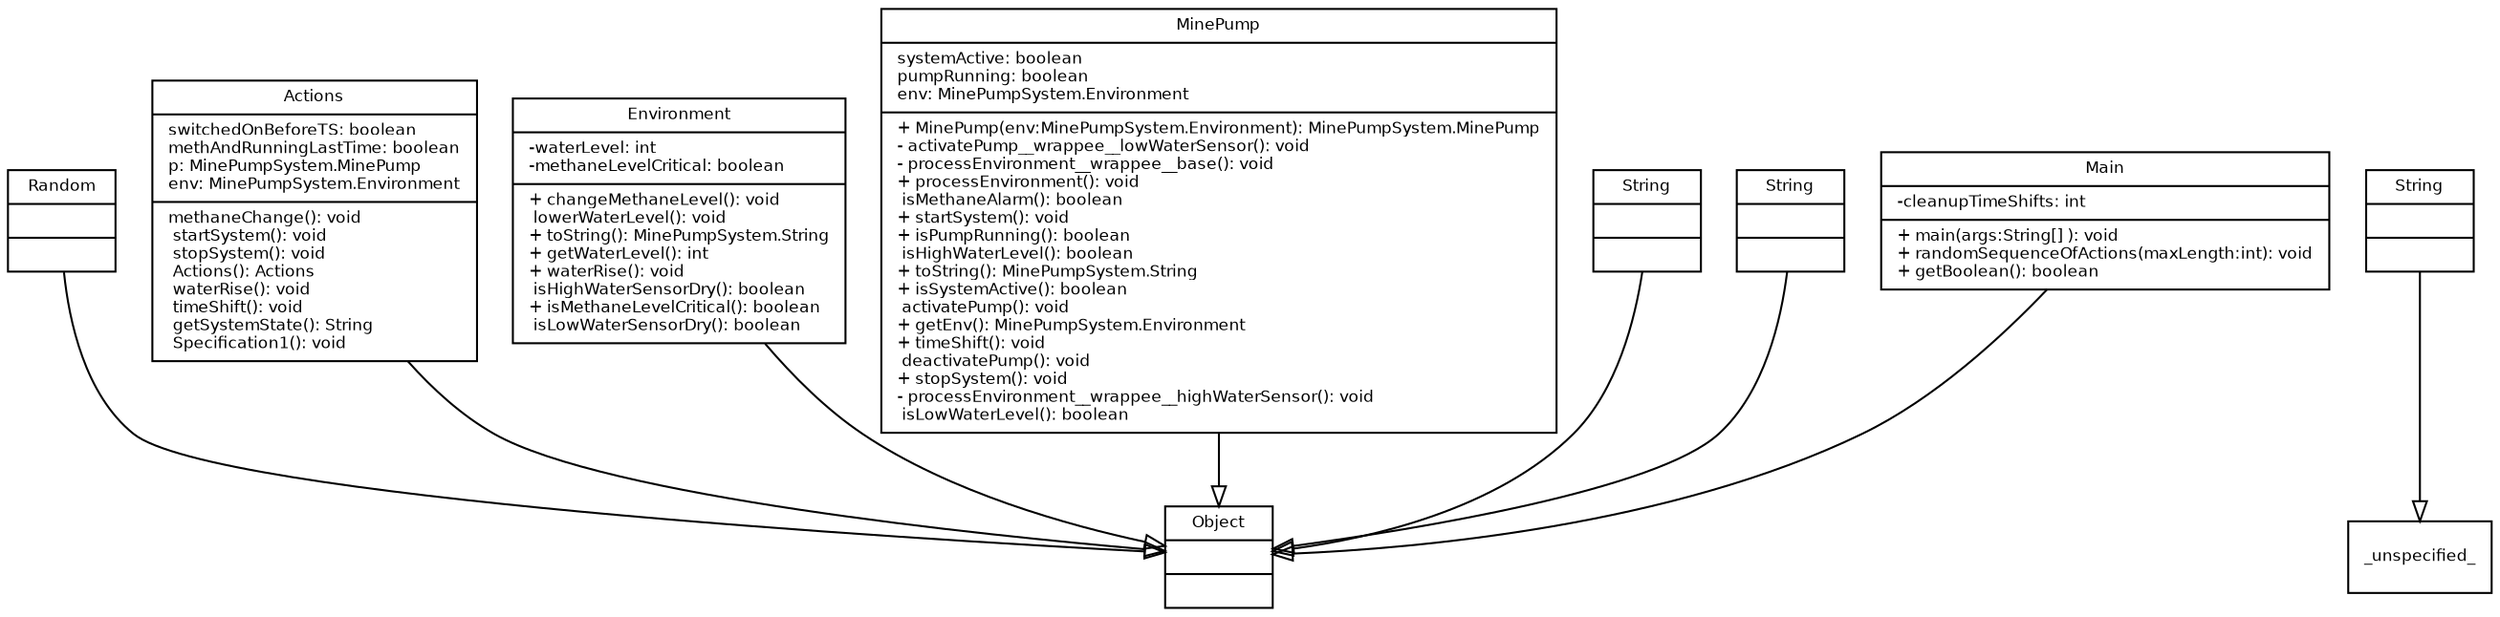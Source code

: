 digraph TypeHierarchy { 
        fontname = "Bitstream Vera Sans"
        fontsize = 8

        node [
                  fontname = "Bitstream Vera Sans"
                  fontsize = 8
                  shape = "record"
        ]

        edge [
                  fontname = "Bitstream Vera Sans"
                  fontsize = 8
        ]

        Random [
                  label = "{Random||}"
        ]

        Actions [
                  label = "{Actions|switchedOnBeforeTS: boolean\lmethAndRunningLastTime: boolean\lp: MinePumpSystem.MinePump\lenv: MinePumpSystem.Environment\l| methaneChange(): void\l startSystem(): void\l stopSystem(): void\l Actions(): Actions\l waterRise(): void\l timeShift(): void\l getSystemState(): String\l Specification1(): void\l}"
        ]

        MinePumpSystem_Environment [
                  label = "{Environment|-waterLevel: int\l-methaneLevelCritical: boolean\l|+ changeMethaneLevel(): void\l lowerWaterLevel(): void\l+ toString(): MinePumpSystem.String\l+ getWaterLevel(): int\l+ waterRise(): void\l isHighWaterSensorDry(): boolean\l+ isMethaneLevelCritical(): boolean\l isLowWaterSensorDry(): boolean\l}"
        ]

        MinePumpSystem_MinePump [
                  label = "{MinePump|systemActive: boolean\lpumpRunning: boolean\lenv: MinePumpSystem.Environment\l|+ MinePump(env:MinePumpSystem.Environment): MinePumpSystem.MinePump\l- activatePump__wrappee__lowWaterSensor(): void\l- processEnvironment__wrappee__base(): void\l+ processEnvironment(): void\l isMethaneAlarm(): boolean\l+ startSystem(): void\l+ isPumpRunning(): boolean\l isHighWaterLevel(): boolean\l+ toString(): MinePumpSystem.String\l+ isSystemActive(): boolean\l activatePump(): void\l+ getEnv(): MinePumpSystem.Environment\l+ timeShift(): void\l deactivatePump(): void\l+ stopSystem(): void\l- processEnvironment__wrappee__highWaterSensor(): void\l isLowWaterLevel(): boolean\l}"
        ]

        String [
                  label = "{String||}"
        ]

        java_lang_String [
                  label = "{String||}"
        ]

        java_lang_Object [
                  label = "{Object||}"
        ]

        MinePumpSystem_String [
                  label = "{String||}"
        ]

        Main [
                  label = "{Main|-cleanupTimeShifts: int\l|+ main(args:String[] ): void\l+ randomSequenceOfActions(maxLength:int): void\l+ getBoolean(): boolean\l}"
        ]

        edge [
                  arrowhead = "empty"
                  style = "solid"
                  arrowtail = "none"
        ]

        Random -> java_lang_Object
        Actions -> java_lang_Object
        MinePumpSystem_Environment -> java_lang_Object
        MinePumpSystem_MinePump -> java_lang_Object
        String -> _unspecified_
        java_lang_String -> java_lang_Object
        MinePumpSystem_String -> java_lang_Object
        Main -> java_lang_Object
        edge [
                  arrowhead = "empty"
                  style = "dashed"
                  arrowtail = "none"
        ]

        edge [
                  arrowhead = "normal"
                  style = "solid"
                  arrowtail = "odot"
        ]

}